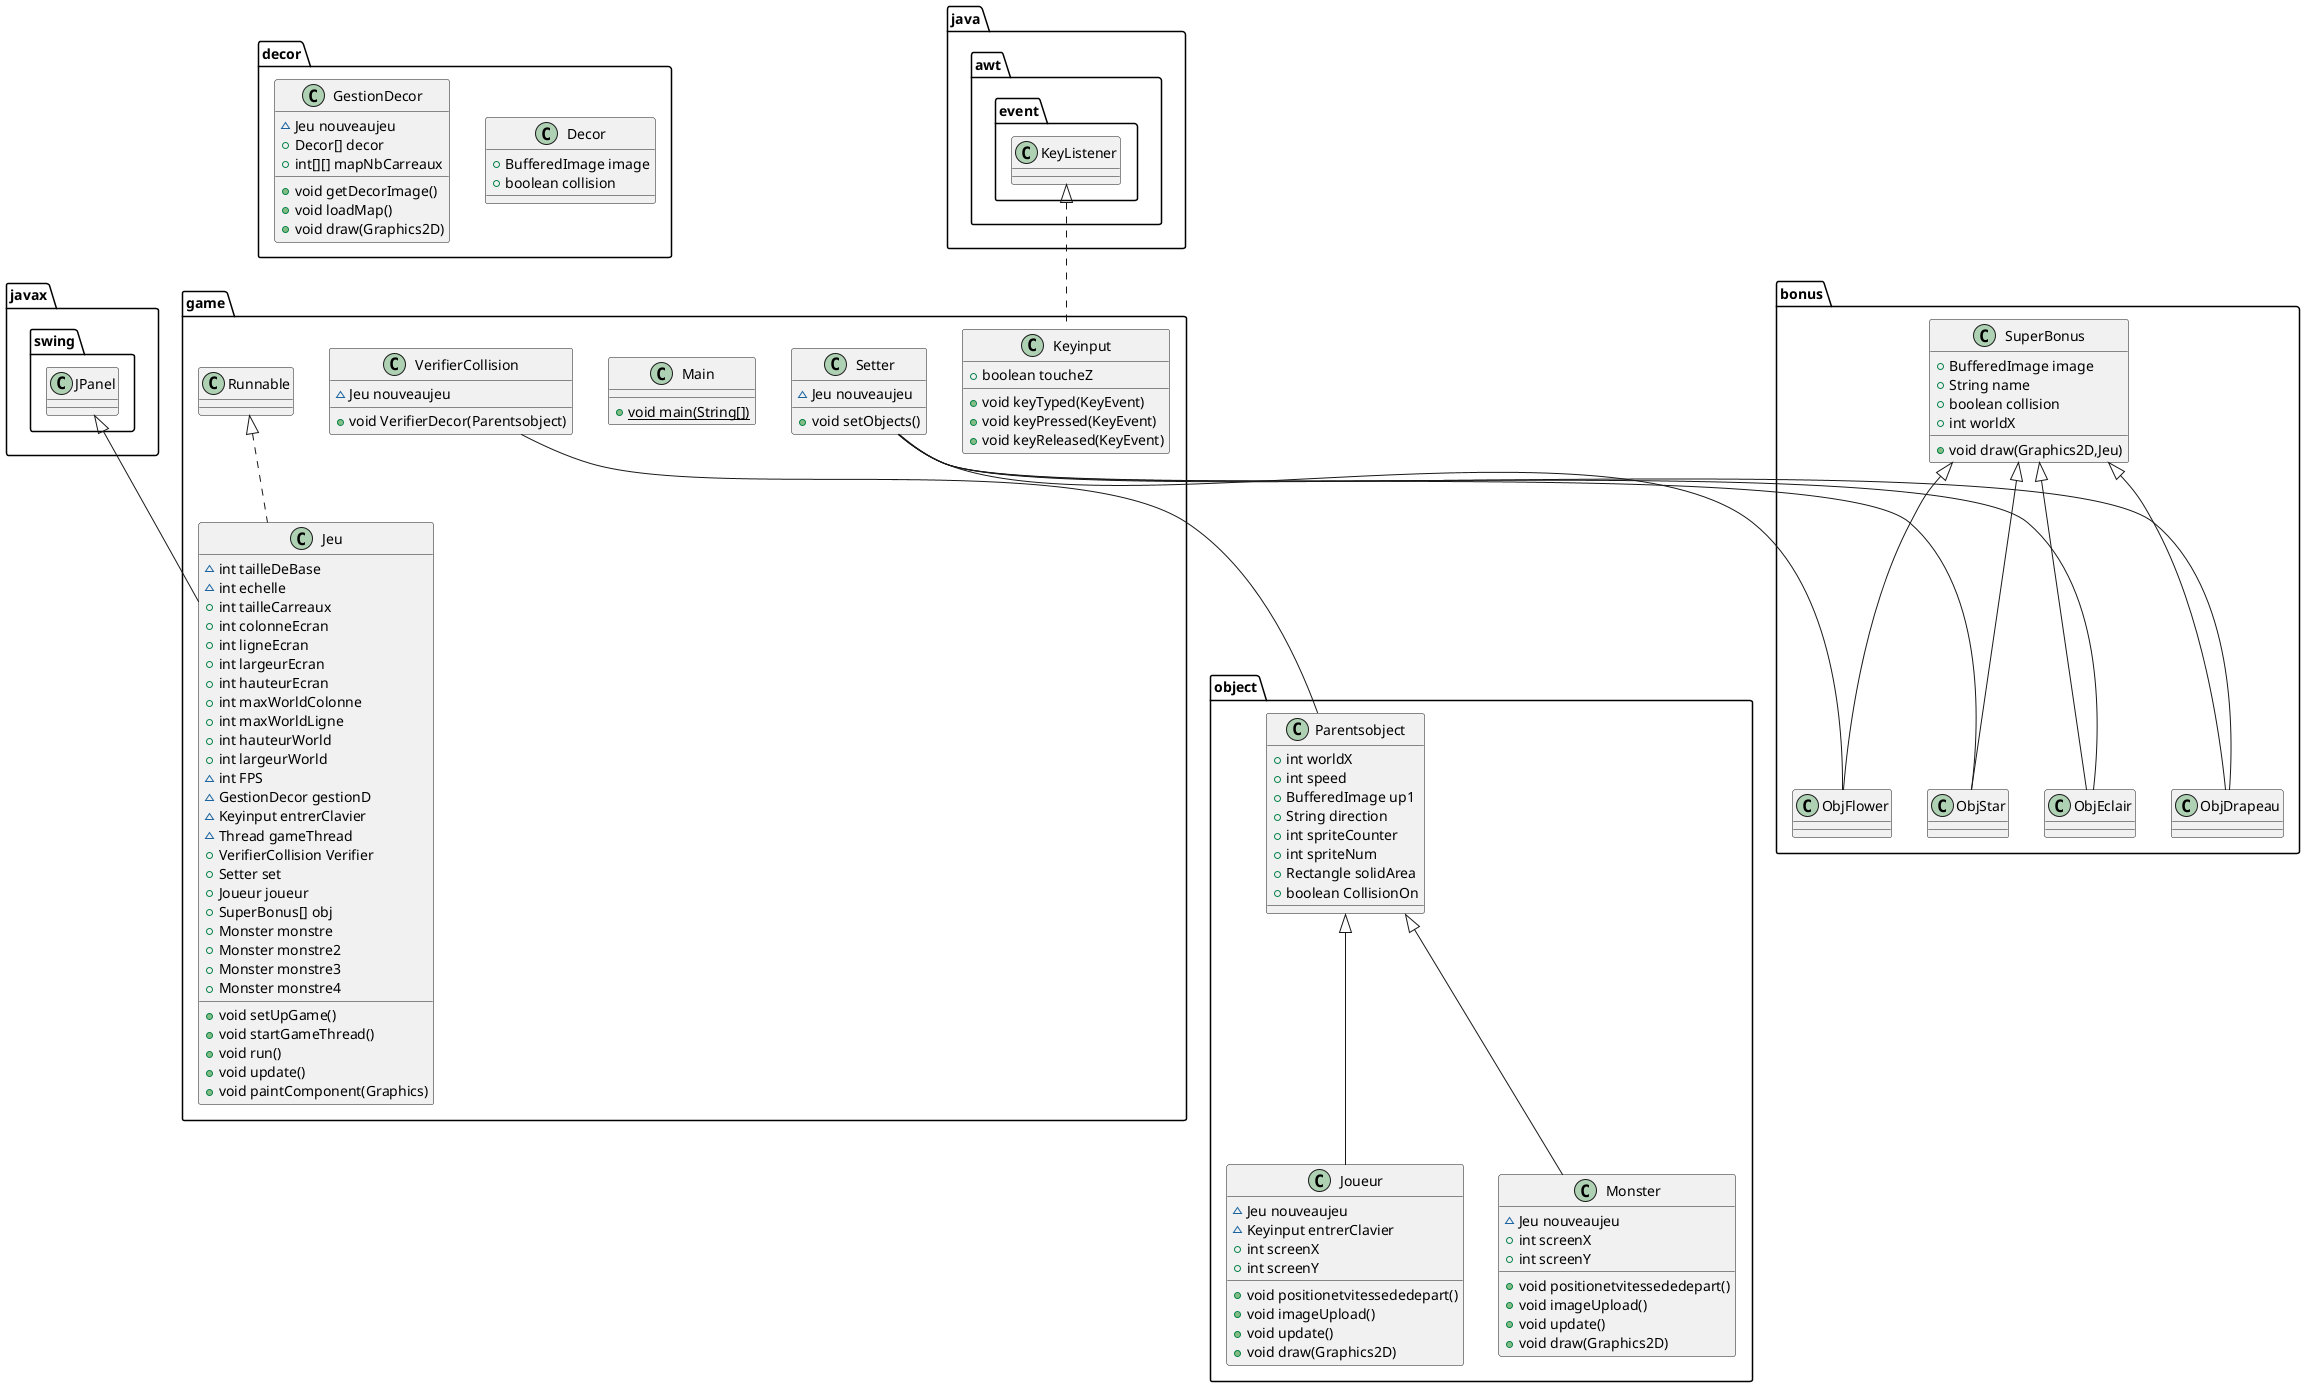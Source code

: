 @startuml
class decor.Decor {
+ BufferedImage image
+ boolean collision
}
class object.Joueur {
~ Jeu nouveaujeu
~ Keyinput entrerClavier
+ int screenX
+ int screenY
+ void positionetvitessededepart()
+ void imageUpload()
+ void update()
+ void draw(Graphics2D)
}
class object.Monster {
~ Jeu nouveaujeu
+ int screenX
+ int screenY
+ void positionetvitessededepart()
+ void imageUpload()
+ void update()
+ void draw(Graphics2D)
}
class game.Jeu {
~ int tailleDeBase
~ int echelle
+ int tailleCarreaux
+ int colonneEcran
+ int ligneEcran
+ int largeurEcran
+ int hauteurEcran
+ int maxWorldColonne
+ int maxWorldLigne
+ int hauteurWorld
+ int largeurWorld
~ int FPS
~ GestionDecor gestionD
~ Keyinput entrerClavier
~ Thread gameThread
+ VerifierCollision Verifier
+ Setter set
+ Joueur joueur
+ SuperBonus[] obj
+ Monster monstre
+ Monster monstre2
+ Monster monstre3
+ Monster monstre4
+ void setUpGame()
+ void startGameThread()
+ void run()
+ void update()
+ void paintComponent(Graphics)
}
class bonus.SuperBonus {
+ BufferedImage image
+ String name
+ boolean collision
+ int worldX
+ void draw(Graphics2D,Jeu)
}
class game.Keyinput {
+ boolean toucheZ
+ void keyTyped(KeyEvent)
+ void keyPressed(KeyEvent)
+ void keyReleased(KeyEvent)
}
class game.VerifierCollision {
~ Jeu nouveaujeu
+ void VerifierDecor(Parentsobject)
}
class bonus.ObjFlower {
}
class decor.GestionDecor {
~ Jeu nouveaujeu
+ Decor[] decor
+ int[][] mapNbCarreaux
+ void getDecorImage()
+ void loadMap()
+ void draw(Graphics2D)
}
class bonus.ObjStar {
}
class object.Parentsobject {
+ int worldX
+ int speed
+ BufferedImage up1
+ String direction
+ int spriteCounter
+ int spriteNum
+ Rectangle solidArea
+ boolean CollisionOn
}
class game.Main {
+ {static} void main(String[])
}
class bonus.ObjEclair {
}
class bonus.ObjDrapeau {
}
class game.Setter {
~ Jeu nouveaujeu
+ void setObjects()
}


object.Parentsobject <|-- object.Joueur
object.Parentsobject <|-- object.Monster
game.Runnable <|.. game.Jeu
javax.swing.JPanel <|-- game.Jeu
java.awt.event.KeyListener <|.. game.Keyinput
bonus.SuperBonus <|-- bonus.ObjFlower
bonus.SuperBonus <|-- bonus.ObjStar
bonus.SuperBonus <|-- bonus.ObjEclair
bonus.SuperBonus <|-- bonus.ObjDrapeau
game.Setter -- bonus.ObjFlower
game.Setter -- bonus.ObjStar
game.Setter -- bonus.ObjEclair
game.Setter -- bonus.ObjDrapeau
game.VerifierCollision -- object.Parentsobject
@enduml